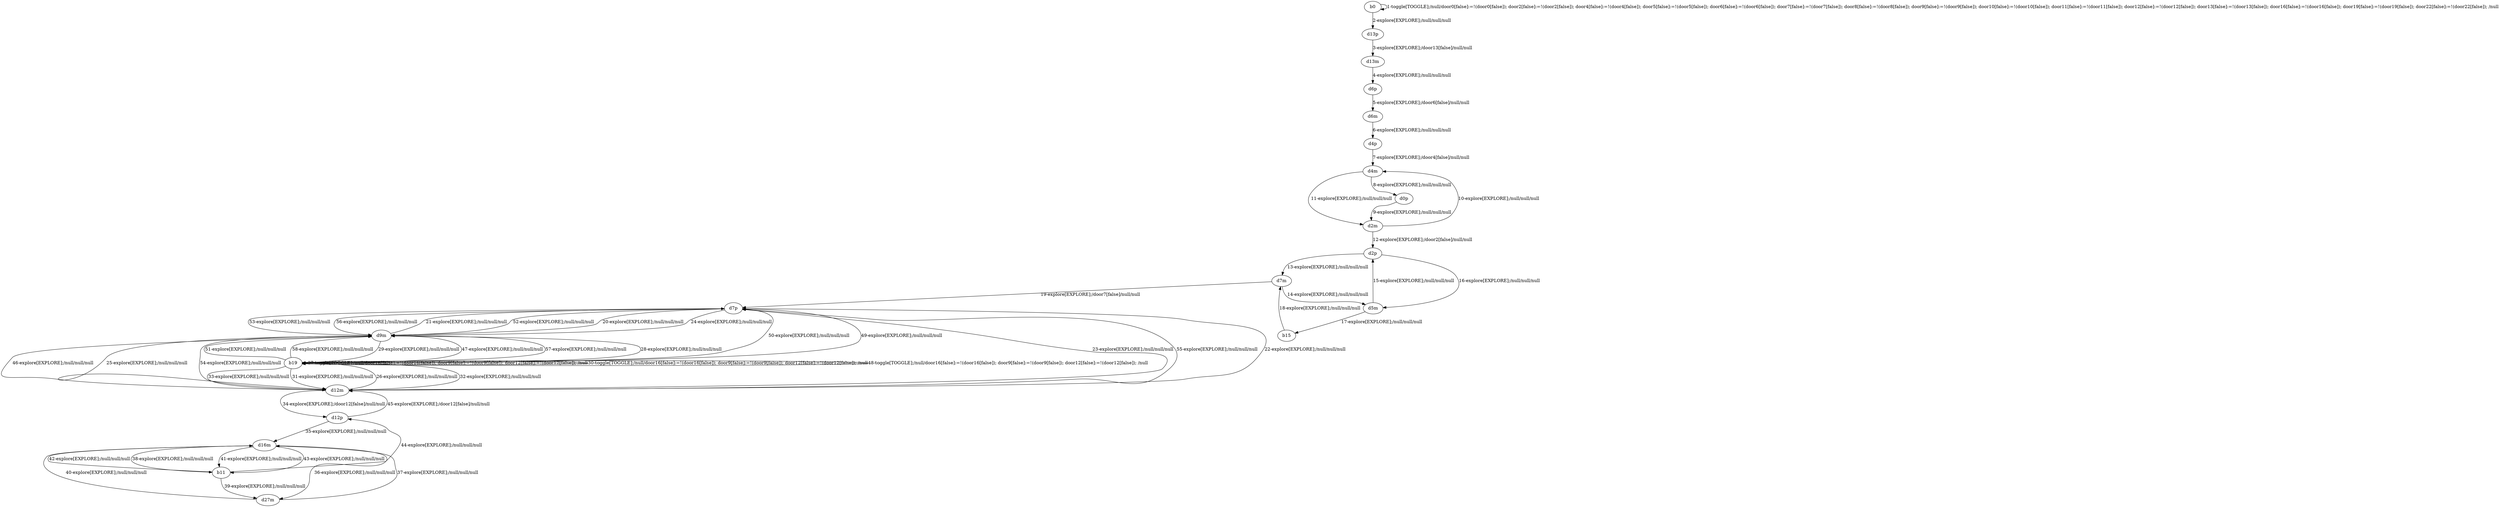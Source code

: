 # Total number of goals covered by this test: 4
# d16m --> d27m
# d27m --> d16m
# d12m --> b19
# b11 --> d12p

digraph g {
"b0" -> "b0" [label = "1-toggle[TOGGLE];/null/door0[false]:=!(door0[false]); door2[false]:=!(door2[false]); door4[false]:=!(door4[false]); door5[false]:=!(door5[false]); door6[false]:=!(door6[false]); door7[false]:=!(door7[false]); door8[false]:=!(door8[false]); door9[false]:=!(door9[false]); door10[false]:=!(door10[false]); door11[false]:=!(door11[false]); door12[false]:=!(door12[false]); door13[false]:=!(door13[false]); door16[false]:=!(door16[false]); door19[false]:=!(door19[false]); door22[false]:=!(door22[false]); /null"];
"b0" -> "d13p" [label = "2-explore[EXPLORE];/null/null/null"];
"d13p" -> "d13m" [label = "3-explore[EXPLORE];/door13[false]/null/null"];
"d13m" -> "d6p" [label = "4-explore[EXPLORE];/null/null/null"];
"d6p" -> "d6m" [label = "5-explore[EXPLORE];/door6[false]/null/null"];
"d6m" -> "d4p" [label = "6-explore[EXPLORE];/null/null/null"];
"d4p" -> "d4m" [label = "7-explore[EXPLORE];/door4[false]/null/null"];
"d4m" -> "d0p" [label = "8-explore[EXPLORE];/null/null/null"];
"d0p" -> "d2m" [label = "9-explore[EXPLORE];/null/null/null"];
"d2m" -> "d4m" [label = "10-explore[EXPLORE];/null/null/null"];
"d4m" -> "d2m" [label = "11-explore[EXPLORE];/null/null/null"];
"d2m" -> "d2p" [label = "12-explore[EXPLORE];/door2[false]/null/null"];
"d2p" -> "d7m" [label = "13-explore[EXPLORE];/null/null/null"];
"d7m" -> "d5m" [label = "14-explore[EXPLORE];/null/null/null"];
"d5m" -> "d2p" [label = "15-explore[EXPLORE];/null/null/null"];
"d2p" -> "d5m" [label = "16-explore[EXPLORE];/null/null/null"];
"d5m" -> "b15" [label = "17-explore[EXPLORE];/null/null/null"];
"b15" -> "d7m" [label = "18-explore[EXPLORE];/null/null/null"];
"d7m" -> "d7p" [label = "19-explore[EXPLORE];/door7[false]/null/null"];
"d7p" -> "d9m" [label = "20-explore[EXPLORE];/null/null/null"];
"d9m" -> "d7p" [label = "21-explore[EXPLORE];/null/null/null"];
"d7p" -> "d12m" [label = "22-explore[EXPLORE];/null/null/null"];
"d12m" -> "d7p" [label = "23-explore[EXPLORE];/null/null/null"];
"d7p" -> "d9m" [label = "24-explore[EXPLORE];/null/null/null"];
"d9m" -> "d12m" [label = "25-explore[EXPLORE];/null/null/null"];
"d12m" -> "b19" [label = "26-explore[EXPLORE];/null/null/null"];
"b19" -> "b19" [label = "27-toggle[TOGGLE];/null/door16[false]:=!(door16[false]); door9[false]:=!(door9[false]); door12[false]:=!(door12[false]); /null"];
"b19" -> "d9m" [label = "28-explore[EXPLORE];/null/null/null"];
"d9m" -> "b19" [label = "29-explore[EXPLORE];/null/null/null"];
"b19" -> "b19" [label = "30-toggle[TOGGLE];/null/door16[false]:=!(door16[false]); door9[false]:=!(door9[false]); door12[false]:=!(door12[false]); /null"];
"b19" -> "d12m" [label = "31-explore[EXPLORE];/null/null/null"];
"d12m" -> "b19" [label = "32-explore[EXPLORE];/null/null/null"];
"b19" -> "d12m" [label = "33-explore[EXPLORE];/null/null/null"];
"d12m" -> "d12p" [label = "34-explore[EXPLORE];/door12[false]/null/null"];
"d12p" -> "d16m" [label = "35-explore[EXPLORE];/null/null/null"];
"d16m" -> "d27m" [label = "36-explore[EXPLORE];/null/null/null"];
"d27m" -> "d16m" [label = "37-explore[EXPLORE];/null/null/null"];
"d16m" -> "b11" [label = "38-explore[EXPLORE];/null/null/null"];
"b11" -> "d27m" [label = "39-explore[EXPLORE];/null/null/null"];
"d27m" -> "d16m" [label = "40-explore[EXPLORE];/null/null/null"];
"d16m" -> "b11" [label = "41-explore[EXPLORE];/null/null/null"];
"b11" -> "d16m" [label = "42-explore[EXPLORE];/null/null/null"];
"d16m" -> "b11" [label = "43-explore[EXPLORE];/null/null/null"];
"b11" -> "d12p" [label = "44-explore[EXPLORE];/null/null/null"];
"d12p" -> "d12m" [label = "45-explore[EXPLORE];/door12[false]/null/null"];
"d12m" -> "d9m" [label = "46-explore[EXPLORE];/null/null/null"];
"d9m" -> "b19" [label = "47-explore[EXPLORE];/null/null/null"];
"b19" -> "b19" [label = "48-toggle[TOGGLE];/null/door16[false]:=!(door16[false]); door9[false]:=!(door9[false]); door12[false]:=!(door12[false]); /null"];
"b19" -> "d7p" [label = "49-explore[EXPLORE];/null/null/null"];
"d7p" -> "b19" [label = "50-explore[EXPLORE];/null/null/null"];
"b19" -> "d9m" [label = "51-explore[EXPLORE];/null/null/null"];
"d9m" -> "d7p" [label = "52-explore[EXPLORE];/null/null/null"];
"d7p" -> "d9m" [label = "53-explore[EXPLORE];/null/null/null"];
"d9m" -> "d12m" [label = "54-explore[EXPLORE];/null/null/null"];
"d12m" -> "d7p" [label = "55-explore[EXPLORE];/null/null/null"];
"d7p" -> "d9m" [label = "56-explore[EXPLORE];/null/null/null"];
"d9m" -> "b19" [label = "57-explore[EXPLORE];/null/null/null"];
"b19" -> "d9m" [label = "58-explore[EXPLORE];/null/null/null"];
}